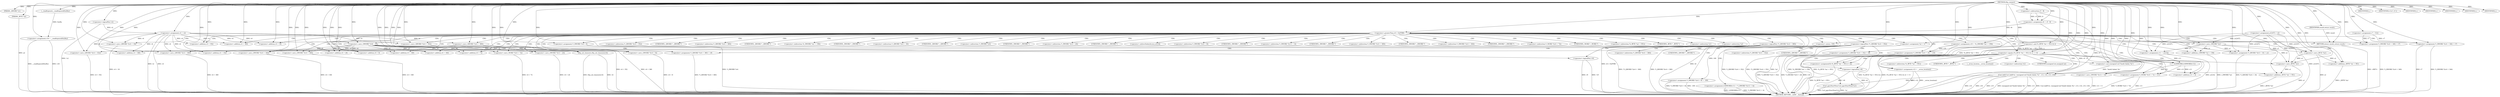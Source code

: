 digraph tftp_connect {  
"1000118" [label = "(METHOD,tftp_connect)" ]
"1000339" [label = "(METHOD_RETURN,__int64 __fastcall)" ]
"1000119" [label = "(PARAM,_QWORD *a1)" ]
"1000120" [label = "(PARAM,_BYTE *a2)" ]
"1000139" [label = "(<operator>.assignment,v18 = __readfsqword(0x28u))" ]
"1000141" [label = "(__readfsqword,__readfsqword(0x28u))" ]
"1000143" [label = "(<operator>.assignment,a1[167] = v2)" ]
"1000149" [label = "(<operator>.logicalNot,!v2)" ]
"1000151" [label = "(IDENTIFIER,L,)" ]
"1000152" [label = "(<operator>.assignment,v4 = v2)" ]
"1000156" [label = "(IDENTIFIER,v5,if ( v5 ))" ]
"1000158" [label = "(<operator>.assignment,v6 = v5 - 8)" ]
"1000160" [label = "(<operator>.subtraction,v5 - 8)" ]
"1000163" [label = "(IDENTIFIER,L,)" ]
"1000165" [label = "(<operator>.greaterThan,v6 > 0xFFB0)" ]
"1000168" [label = "(RETURN,return result;,return result;)" ]
"1000169" [label = "(IDENTIFIER,result,return result;)" ]
"1000172" [label = "(<operator>.assignment,v7 = 512)" ]
"1000176" [label = "(<operator>.logicalNot,!*(_QWORD *)(v4 + 352))" ]
"1000178" [label = "(<operator>.cast,(_QWORD *)(v4 + 352))" ]
"1000180" [label = "(<operator>.addition,v4 + 352)" ]
"1000184" [label = "(<operator>.assignment,*(_QWORD *)(v4 + 352) = v8)" ]
"1000186" [label = "(<operator>.cast,(_QWORD *)(v4 + 352))" ]
"1000188" [label = "(<operator>.addition,v4 + 352)" ]
"1000193" [label = "(<operator>.logicalNot,!v8)" ]
"1000195" [label = "(IDENTIFIER,L,)" ]
"1000197" [label = "(<operator>.logicalNot,!*(_QWORD *)(v4 + 360))" ]
"1000199" [label = "(<operator>.cast,(_QWORD *)(v4 + 360))" ]
"1000201" [label = "(<operator>.addition,v4 + 360)" ]
"1000205" [label = "(<operator>.assignment,*(_QWORD *)(v4 + 360) = v9)" ]
"1000207" [label = "(<operator>.cast,(_QWORD *)(v4 + 360))" ]
"1000209" [label = "(<operator>.addition,v4 + 360)" ]
"1000214" [label = "(<operator>.logicalNot,!v9)" ]
"1000216" [label = "(IDENTIFIER,L,)" ]
"1000217" [label = "(<operator>.assignment,v10 = *((_DWORD *)a1 + 156))" ]
"1000220" [label = "(<operator>.addition,(_DWORD *)a1 + 156)" ]
"1000221" [label = "(<operator>.cast,(_DWORD *)a1)" ]
"1000225" [label = "(<operator>.assignment,*(_QWORD *)(v4 + 16) = a1)" ]
"1000227" [label = "(<operator>.cast,(_QWORD *)(v4 + 16))" ]
"1000229" [label = "(<operator>.addition,v4 + 16)" ]
"1000233" [label = "(<operator>.assignment,*(_DWORD *)v4 = 0)" ]
"1000235" [label = "(<operator>.cast,(_DWORD *)v4)" ]
"1000239" [label = "(<operator>.assignment,*(_DWORD *)(v4 + 24) = v10)" ]
"1000241" [label = "(<operator>.cast,(_DWORD *)(v4 + 24))" ]
"1000243" [label = "(<operator>.addition,v4 + 24)" ]
"1000247" [label = "(<operator>.assignment,v11 = a1[14])" ]
"1000252" [label = "(<operator>.assignment,*(_DWORD *)(v4 + 8) = -100)" ]
"1000254" [label = "(<operator>.cast,(_DWORD *)(v4 + 8))" ]
"1000256" [label = "(<operator>.addition,v4 + 8)" ]
"1000259" [label = "(<operator>.minus,-100)" ]
"1000261" [label = "(<operator>.assignment,LODWORD(v11) = *(_DWORD *)(v11 + 4))" ]
"1000262" [label = "(LODWORD,LODWORD(v11))" ]
"1000265" [label = "(<operator>.cast,(_DWORD *)(v11 + 4))" ]
"1000267" [label = "(<operator>.addition,v11 + 4)" ]
"1000270" [label = "(<operator>.assignment,*(_DWORD *)(v4 + 340) = v7)" ]
"1000272" [label = "(<operator>.cast,(_DWORD *)(v4 + 340))" ]
"1000274" [label = "(<operator>.addition,v4 + 340)" ]
"1000278" [label = "(<operator>.assignment,*(_DWORD *)(v4 + 344) = v7)" ]
"1000280" [label = "(<operator>.cast,(_DWORD *)(v4 + 344))" ]
"1000282" [label = "(<operator>.addition,v4 + 344)" ]
"1000286" [label = "(<operator>.assignment,*(_WORD *)(v4 + 72) = v11)" ]
"1000288" [label = "(<operator>.cast,(_WORD *)(v4 + 72))" ]
"1000290" [label = "(<operator>.addition,v4 + 72)" ]
"1000294" [label = "(tftp_set_timeouts,tftp_set_timeouts(v4))" ]
"1000297" [label = "(<operator>.equals,(*((_BYTE *)a1 + 951) & 2) == 0)" ]
"1000298" [label = "(<operator>.and,*((_BYTE *)a1 + 951) & 2)" ]
"1000300" [label = "(<operator>.addition,(_BYTE *)a1 + 951)" ]
"1000301" [label = "(<operator>.cast,(_BYTE *)a1)" ]
"1000309" [label = "(<operator>.assignment,v12 = __errno_location())" ]
"1000312" [label = "(Curl_failf,Curl_failf(*a1, (unsigned int)\"bind() failed; %s\", v13, v14, v15, v16))" ]
"1000315" [label = "(<operator>.cast,(unsigned int)\"bind() failed; %s\")" ]
"1000322" [label = "(IDENTIFIER,L,)" ]
"1000323" [label = "(<operators>.assignmentOr,*((_BYTE *)a1 + 951) |= 2u)" ]
"1000325" [label = "(<operator>.addition,(_BYTE *)a1 + 951)" ]
"1000326" [label = "(<operator>.cast,(_BYTE *)a1)" ]
"1000331" [label = "(Curl_pgrsStartNow,Curl_pgrsStartNow(*a1))" ]
"1000334" [label = "(<operator>.assignment,*a2 = 1)" ]
"1000338" [label = "(IDENTIFIER,L,)" ]
"1000177" [label = "(<operator>.indirection,*(_QWORD *)(v4 + 352))" ]
"1000179" [label = "(UNKNOWN,_QWORD *,_QWORD *)" ]
"1000185" [label = "(<operator>.indirection,*(_QWORD *)(v4 + 352))" ]
"1000187" [label = "(UNKNOWN,_QWORD *,_QWORD *)" ]
"1000198" [label = "(<operator>.indirection,*(_QWORD *)(v4 + 360))" ]
"1000200" [label = "(UNKNOWN,_QWORD *,_QWORD *)" ]
"1000206" [label = "(<operator>.indirection,*(_QWORD *)(v4 + 360))" ]
"1000208" [label = "(UNKNOWN,_QWORD *,_QWORD *)" ]
"1000219" [label = "(<operator>.indirection,*((_DWORD *)a1 + 156))" ]
"1000222" [label = "(UNKNOWN,_DWORD *,_DWORD *)" ]
"1000226" [label = "(<operator>.indirection,*(_QWORD *)(v4 + 16))" ]
"1000228" [label = "(UNKNOWN,_QWORD *,_QWORD *)" ]
"1000234" [label = "(<operator>.indirection,*(_DWORD *)v4)" ]
"1000236" [label = "(UNKNOWN,_DWORD *,_DWORD *)" ]
"1000240" [label = "(<operator>.indirection,*(_DWORD *)(v4 + 24))" ]
"1000242" [label = "(UNKNOWN,_DWORD *,_DWORD *)" ]
"1000249" [label = "(<operator>.indirectIndexAccess,a1[14])" ]
"1000253" [label = "(<operator>.indirection,*(_DWORD *)(v4 + 8))" ]
"1000255" [label = "(UNKNOWN,_DWORD *,_DWORD *)" ]
"1000264" [label = "(<operator>.indirection,*(_DWORD *)(v11 + 4))" ]
"1000266" [label = "(UNKNOWN,_DWORD *,_DWORD *)" ]
"1000271" [label = "(<operator>.indirection,*(_DWORD *)(v4 + 340))" ]
"1000273" [label = "(UNKNOWN,_DWORD *,_DWORD *)" ]
"1000279" [label = "(<operator>.indirection,*(_DWORD *)(v4 + 344))" ]
"1000281" [label = "(UNKNOWN,_DWORD *,_DWORD *)" ]
"1000287" [label = "(<operator>.indirection,*(_WORD *)(v4 + 72))" ]
"1000289" [label = "(UNKNOWN,_WORD *,_WORD *)" ]
"1000299" [label = "(<operator>.indirection,*((_BYTE *)a1 + 951))" ]
"1000302" [label = "(UNKNOWN,_BYTE *,_BYTE *)" ]
"1000311" [label = "(__errno_location,__errno_location())" ]
"1000313" [label = "(<operator>.indirection,*a1)" ]
"1000316" [label = "(UNKNOWN,unsigned int,unsigned int)" ]
"1000324" [label = "(<operator>.indirection,*((_BYTE *)a1 + 951))" ]
"1000327" [label = "(UNKNOWN,_BYTE *,_BYTE *)" ]
"1000332" [label = "(<operator>.indirection,*a1)" ]
"1000335" [label = "(<operator>.indirection,*a2)" ]
  "1000294" -> "1000339"  [ label = "DDG: tftp_set_timeouts(v4)"] 
  "1000286" -> "1000339"  [ label = "DDG: v11"] 
  "1000139" -> "1000339"  [ label = "DDG: __readfsqword(0x28u)"] 
  "1000331" -> "1000339"  [ label = "DDG: Curl_pgrsStartNow(*a1)"] 
  "1000143" -> "1000339"  [ label = "DDG: a1[167]"] 
  "1000241" -> "1000339"  [ label = "DDG: v4 + 24"] 
  "1000160" -> "1000339"  [ label = "DDG: v5"] 
  "1000265" -> "1000339"  [ label = "DDG: v11 + 4"] 
  "1000193" -> "1000339"  [ label = "DDG: v8"] 
  "1000294" -> "1000339"  [ label = "DDG: v4"] 
  "1000334" -> "1000339"  [ label = "DDG: *a2"] 
  "1000120" -> "1000339"  [ label = "DDG: a2"] 
  "1000165" -> "1000339"  [ label = "DDG: v6"] 
  "1000252" -> "1000339"  [ label = "DDG: -100"] 
  "1000312" -> "1000339"  [ label = "DDG: v14"] 
  "1000312" -> "1000339"  [ label = "DDG: v16"] 
  "1000239" -> "1000339"  [ label = "DDG: v10"] 
  "1000227" -> "1000339"  [ label = "DDG: v4 + 16"] 
  "1000288" -> "1000339"  [ label = "DDG: v4 + 72"] 
  "1000220" -> "1000339"  [ label = "DDG: (_DWORD *)a1"] 
  "1000233" -> "1000339"  [ label = "DDG: *(_DWORD *)v4"] 
  "1000254" -> "1000339"  [ label = "DDG: v4 + 8"] 
  "1000272" -> "1000339"  [ label = "DDG: v4 + 340"] 
  "1000297" -> "1000339"  [ label = "DDG: *((_BYTE *)a1 + 951) & 2"] 
  "1000312" -> "1000339"  [ label = "DDG: v15"] 
  "1000300" -> "1000339"  [ label = "DDG: (_BYTE *)a1"] 
  "1000214" -> "1000339"  [ label = "DDG: !v9"] 
  "1000225" -> "1000339"  [ label = "DDG: *(_QWORD *)(v4 + 16)"] 
  "1000152" -> "1000339"  [ label = "DDG: v4"] 
  "1000149" -> "1000339"  [ label = "DDG: !v2"] 
  "1000178" -> "1000339"  [ label = "DDG: v4 + 352"] 
  "1000309" -> "1000339"  [ label = "DDG: v12"] 
  "1000252" -> "1000339"  [ label = "DDG: *(_DWORD *)(v4 + 8)"] 
  "1000280" -> "1000339"  [ label = "DDG: v4 + 344"] 
  "1000214" -> "1000339"  [ label = "DDG: v9"] 
  "1000270" -> "1000339"  [ label = "DDG: *(_DWORD *)(v4 + 340)"] 
  "1000184" -> "1000339"  [ label = "DDG: *(_QWORD *)(v4 + 352)"] 
  "1000193" -> "1000339"  [ label = "DDG: !v8"] 
  "1000278" -> "1000339"  [ label = "DDG: *(_DWORD *)(v4 + 344)"] 
  "1000247" -> "1000339"  [ label = "DDG: a1[14]"] 
  "1000301" -> "1000339"  [ label = "DDG: a1"] 
  "1000309" -> "1000339"  [ label = "DDG: __errno_location()"] 
  "1000286" -> "1000339"  [ label = "DDG: *(_WORD *)(v4 + 72)"] 
  "1000197" -> "1000339"  [ label = "DDG: *(_QWORD *)(v4 + 360)"] 
  "1000331" -> "1000339"  [ label = "DDG: *a1"] 
  "1000207" -> "1000339"  [ label = "DDG: v4 + 360"] 
  "1000186" -> "1000339"  [ label = "DDG: v4 + 352"] 
  "1000312" -> "1000339"  [ label = "DDG: (unsigned int)\"bind() failed; %s\""] 
  "1000326" -> "1000339"  [ label = "DDG: a1"] 
  "1000199" -> "1000339"  [ label = "DDG: v4 + 360"] 
  "1000205" -> "1000339"  [ label = "DDG: *(_QWORD *)(v4 + 360)"] 
  "1000176" -> "1000339"  [ label = "DDG: *(_QWORD *)(v4 + 352)"] 
  "1000176" -> "1000339"  [ label = "DDG: !*(_QWORD *)(v4 + 352)"] 
  "1000298" -> "1000339"  [ label = "DDG: *((_BYTE *)a1 + 951)"] 
  "1000139" -> "1000339"  [ label = "DDG: v18"] 
  "1000261" -> "1000339"  [ label = "DDG: *(_DWORD *)(v11 + 4)"] 
  "1000158" -> "1000339"  [ label = "DDG: v5 - 8"] 
  "1000312" -> "1000339"  [ label = "DDG: v13"] 
  "1000261" -> "1000339"  [ label = "DDG: LODWORD(v11)"] 
  "1000325" -> "1000339"  [ label = "DDG: (_BYTE *)a1"] 
  "1000197" -> "1000339"  [ label = "DDG: !*(_QWORD *)(v4 + 360)"] 
  "1000297" -> "1000339"  [ label = "DDG: (*((_BYTE *)a1 + 951) & 2) == 0"] 
  "1000152" -> "1000339"  [ label = "DDG: v2"] 
  "1000239" -> "1000339"  [ label = "DDG: *(_DWORD *)(v4 + 24)"] 
  "1000323" -> "1000339"  [ label = "DDG: *((_BYTE *)a1 + 951)"] 
  "1000312" -> "1000339"  [ label = "DDG: Curl_failf(*a1, (unsigned int)\"bind() failed; %s\", v13, v14, v15, v16)"] 
  "1000165" -> "1000339"  [ label = "DDG: v6 > 0xFFB0"] 
  "1000217" -> "1000339"  [ label = "DDG: *((_DWORD *)a1 + 156)"] 
  "1000278" -> "1000339"  [ label = "DDG: v7"] 
  "1000168" -> "1000339"  [ label = "DDG: <RET>"] 
  "1000118" -> "1000119"  [ label = "DDG: "] 
  "1000118" -> "1000120"  [ label = "DDG: "] 
  "1000141" -> "1000139"  [ label = "DDG: 0x28u"] 
  "1000118" -> "1000139"  [ label = "DDG: "] 
  "1000118" -> "1000141"  [ label = "DDG: "] 
  "1000118" -> "1000143"  [ label = "DDG: "] 
  "1000118" -> "1000149"  [ label = "DDG: "] 
  "1000118" -> "1000151"  [ label = "DDG: "] 
  "1000149" -> "1000152"  [ label = "DDG: v2"] 
  "1000118" -> "1000152"  [ label = "DDG: "] 
  "1000118" -> "1000156"  [ label = "DDG: "] 
  "1000160" -> "1000158"  [ label = "DDG: v5"] 
  "1000160" -> "1000158"  [ label = "DDG: 8"] 
  "1000118" -> "1000158"  [ label = "DDG: "] 
  "1000118" -> "1000160"  [ label = "DDG: "] 
  "1000118" -> "1000163"  [ label = "DDG: "] 
  "1000158" -> "1000165"  [ label = "DDG: v6"] 
  "1000118" -> "1000165"  [ label = "DDG: "] 
  "1000169" -> "1000168"  [ label = "DDG: result"] 
  "1000118" -> "1000168"  [ label = "DDG: "] 
  "1000118" -> "1000169"  [ label = "DDG: "] 
  "1000118" -> "1000172"  [ label = "DDG: "] 
  "1000152" -> "1000178"  [ label = "DDG: v4"] 
  "1000118" -> "1000178"  [ label = "DDG: "] 
  "1000152" -> "1000180"  [ label = "DDG: v4"] 
  "1000118" -> "1000180"  [ label = "DDG: "] 
  "1000118" -> "1000184"  [ label = "DDG: "] 
  "1000118" -> "1000186"  [ label = "DDG: "] 
  "1000152" -> "1000186"  [ label = "DDG: v4"] 
  "1000118" -> "1000188"  [ label = "DDG: "] 
  "1000152" -> "1000188"  [ label = "DDG: v4"] 
  "1000118" -> "1000193"  [ label = "DDG: "] 
  "1000118" -> "1000195"  [ label = "DDG: "] 
  "1000118" -> "1000199"  [ label = "DDG: "] 
  "1000152" -> "1000199"  [ label = "DDG: v4"] 
  "1000118" -> "1000201"  [ label = "DDG: "] 
  "1000152" -> "1000201"  [ label = "DDG: v4"] 
  "1000118" -> "1000205"  [ label = "DDG: "] 
  "1000118" -> "1000207"  [ label = "DDG: "] 
  "1000152" -> "1000207"  [ label = "DDG: v4"] 
  "1000118" -> "1000209"  [ label = "DDG: "] 
  "1000152" -> "1000209"  [ label = "DDG: v4"] 
  "1000118" -> "1000214"  [ label = "DDG: "] 
  "1000118" -> "1000216"  [ label = "DDG: "] 
  "1000118" -> "1000217"  [ label = "DDG: "] 
  "1000221" -> "1000220"  [ label = "DDG: a1"] 
  "1000143" -> "1000221"  [ label = "DDG: a1[167]"] 
  "1000118" -> "1000221"  [ label = "DDG: "] 
  "1000118" -> "1000220"  [ label = "DDG: "] 
  "1000143" -> "1000225"  [ label = "DDG: a1[167]"] 
  "1000221" -> "1000225"  [ label = "DDG: a1"] 
  "1000118" -> "1000225"  [ label = "DDG: "] 
  "1000118" -> "1000227"  [ label = "DDG: "] 
  "1000152" -> "1000227"  [ label = "DDG: v4"] 
  "1000118" -> "1000229"  [ label = "DDG: "] 
  "1000152" -> "1000229"  [ label = "DDG: v4"] 
  "1000118" -> "1000233"  [ label = "DDG: "] 
  "1000118" -> "1000235"  [ label = "DDG: "] 
  "1000152" -> "1000235"  [ label = "DDG: v4"] 
  "1000217" -> "1000239"  [ label = "DDG: v10"] 
  "1000118" -> "1000239"  [ label = "DDG: "] 
  "1000235" -> "1000241"  [ label = "DDG: v4"] 
  "1000118" -> "1000241"  [ label = "DDG: "] 
  "1000235" -> "1000243"  [ label = "DDG: v4"] 
  "1000118" -> "1000243"  [ label = "DDG: "] 
  "1000143" -> "1000247"  [ label = "DDG: a1[167]"] 
  "1000221" -> "1000247"  [ label = "DDG: a1"] 
  "1000118" -> "1000247"  [ label = "DDG: "] 
  "1000259" -> "1000252"  [ label = "DDG: 100"] 
  "1000118" -> "1000254"  [ label = "DDG: "] 
  "1000235" -> "1000254"  [ label = "DDG: v4"] 
  "1000118" -> "1000256"  [ label = "DDG: "] 
  "1000235" -> "1000256"  [ label = "DDG: v4"] 
  "1000118" -> "1000259"  [ label = "DDG: "] 
  "1000247" -> "1000262"  [ label = "DDG: v11"] 
  "1000118" -> "1000262"  [ label = "DDG: "] 
  "1000262" -> "1000265"  [ label = "DDG: v11"] 
  "1000118" -> "1000265"  [ label = "DDG: "] 
  "1000262" -> "1000267"  [ label = "DDG: v11"] 
  "1000118" -> "1000267"  [ label = "DDG: "] 
  "1000172" -> "1000270"  [ label = "DDG: v7"] 
  "1000118" -> "1000270"  [ label = "DDG: "] 
  "1000118" -> "1000272"  [ label = "DDG: "] 
  "1000235" -> "1000272"  [ label = "DDG: v4"] 
  "1000118" -> "1000274"  [ label = "DDG: "] 
  "1000235" -> "1000274"  [ label = "DDG: v4"] 
  "1000118" -> "1000278"  [ label = "DDG: "] 
  "1000172" -> "1000278"  [ label = "DDG: v7"] 
  "1000118" -> "1000280"  [ label = "DDG: "] 
  "1000235" -> "1000280"  [ label = "DDG: v4"] 
  "1000118" -> "1000282"  [ label = "DDG: "] 
  "1000235" -> "1000282"  [ label = "DDG: v4"] 
  "1000118" -> "1000286"  [ label = "DDG: "] 
  "1000262" -> "1000286"  [ label = "DDG: v11"] 
  "1000118" -> "1000288"  [ label = "DDG: "] 
  "1000235" -> "1000288"  [ label = "DDG: v4"] 
  "1000118" -> "1000290"  [ label = "DDG: "] 
  "1000235" -> "1000290"  [ label = "DDG: v4"] 
  "1000118" -> "1000294"  [ label = "DDG: "] 
  "1000235" -> "1000294"  [ label = "DDG: v4"] 
  "1000298" -> "1000297"  [ label = "DDG: *((_BYTE *)a1 + 951)"] 
  "1000298" -> "1000297"  [ label = "DDG: 2"] 
  "1000301" -> "1000300"  [ label = "DDG: a1"] 
  "1000143" -> "1000301"  [ label = "DDG: a1[167]"] 
  "1000118" -> "1000301"  [ label = "DDG: "] 
  "1000221" -> "1000301"  [ label = "DDG: a1"] 
  "1000118" -> "1000300"  [ label = "DDG: "] 
  "1000118" -> "1000298"  [ label = "DDG: "] 
  "1000118" -> "1000297"  [ label = "DDG: "] 
  "1000118" -> "1000309"  [ label = "DDG: "] 
  "1000315" -> "1000312"  [ label = "DDG: \"bind() failed; %s\""] 
  "1000118" -> "1000315"  [ label = "DDG: "] 
  "1000118" -> "1000312"  [ label = "DDG: "] 
  "1000118" -> "1000322"  [ label = "DDG: "] 
  "1000118" -> "1000323"  [ label = "DDG: "] 
  "1000298" -> "1000323"  [ label = "DDG: *((_BYTE *)a1 + 951)"] 
  "1000326" -> "1000325"  [ label = "DDG: a1"] 
  "1000143" -> "1000326"  [ label = "DDG: a1[167]"] 
  "1000301" -> "1000326"  [ label = "DDG: a1"] 
  "1000118" -> "1000326"  [ label = "DDG: "] 
  "1000221" -> "1000326"  [ label = "DDG: a1"] 
  "1000118" -> "1000325"  [ label = "DDG: "] 
  "1000312" -> "1000331"  [ label = "DDG: *a1"] 
  "1000118" -> "1000334"  [ label = "DDG: "] 
  "1000118" -> "1000338"  [ label = "DDG: "] 
  "1000165" -> "1000176"  [ label = "CDG: "] 
  "1000165" -> "1000168"  [ label = "CDG: "] 
  "1000165" -> "1000180"  [ label = "CDG: "] 
  "1000165" -> "1000179"  [ label = "CDG: "] 
  "1000165" -> "1000178"  [ label = "CDG: "] 
  "1000165" -> "1000177"  [ label = "CDG: "] 
  "1000165" -> "1000201"  [ label = "CDG: "] 
  "1000165" -> "1000200"  [ label = "CDG: "] 
  "1000165" -> "1000199"  [ label = "CDG: "] 
  "1000165" -> "1000198"  [ label = "CDG: "] 
  "1000165" -> "1000197"  [ label = "CDG: "] 
  "1000165" -> "1000222"  [ label = "CDG: "] 
  "1000165" -> "1000221"  [ label = "CDG: "] 
  "1000165" -> "1000220"  [ label = "CDG: "] 
  "1000165" -> "1000219"  [ label = "CDG: "] 
  "1000165" -> "1000217"  [ label = "CDG: "] 
  "1000165" -> "1000240"  [ label = "CDG: "] 
  "1000165" -> "1000239"  [ label = "CDG: "] 
  "1000165" -> "1000236"  [ label = "CDG: "] 
  "1000165" -> "1000235"  [ label = "CDG: "] 
  "1000165" -> "1000234"  [ label = "CDG: "] 
  "1000165" -> "1000233"  [ label = "CDG: "] 
  "1000165" -> "1000229"  [ label = "CDG: "] 
  "1000165" -> "1000228"  [ label = "CDG: "] 
  "1000165" -> "1000227"  [ label = "CDG: "] 
  "1000165" -> "1000226"  [ label = "CDG: "] 
  "1000165" -> "1000225"  [ label = "CDG: "] 
  "1000165" -> "1000256"  [ label = "CDG: "] 
  "1000165" -> "1000255"  [ label = "CDG: "] 
  "1000165" -> "1000254"  [ label = "CDG: "] 
  "1000165" -> "1000253"  [ label = "CDG: "] 
  "1000165" -> "1000252"  [ label = "CDG: "] 
  "1000165" -> "1000249"  [ label = "CDG: "] 
  "1000165" -> "1000247"  [ label = "CDG: "] 
  "1000165" -> "1000243"  [ label = "CDG: "] 
  "1000165" -> "1000242"  [ label = "CDG: "] 
  "1000165" -> "1000241"  [ label = "CDG: "] 
  "1000165" -> "1000272"  [ label = "CDG: "] 
  "1000165" -> "1000271"  [ label = "CDG: "] 
  "1000165" -> "1000270"  [ label = "CDG: "] 
  "1000165" -> "1000267"  [ label = "CDG: "] 
  "1000165" -> "1000266"  [ label = "CDG: "] 
  "1000165" -> "1000265"  [ label = "CDG: "] 
  "1000165" -> "1000264"  [ label = "CDG: "] 
  "1000165" -> "1000262"  [ label = "CDG: "] 
  "1000165" -> "1000261"  [ label = "CDG: "] 
  "1000165" -> "1000259"  [ label = "CDG: "] 
  "1000165" -> "1000288"  [ label = "CDG: "] 
  "1000165" -> "1000287"  [ label = "CDG: "] 
  "1000165" -> "1000286"  [ label = "CDG: "] 
  "1000165" -> "1000282"  [ label = "CDG: "] 
  "1000165" -> "1000281"  [ label = "CDG: "] 
  "1000165" -> "1000280"  [ label = "CDG: "] 
  "1000165" -> "1000279"  [ label = "CDG: "] 
  "1000165" -> "1000278"  [ label = "CDG: "] 
  "1000165" -> "1000274"  [ label = "CDG: "] 
  "1000165" -> "1000273"  [ label = "CDG: "] 
  "1000165" -> "1000302"  [ label = "CDG: "] 
  "1000165" -> "1000301"  [ label = "CDG: "] 
  "1000165" -> "1000300"  [ label = "CDG: "] 
  "1000165" -> "1000299"  [ label = "CDG: "] 
  "1000165" -> "1000298"  [ label = "CDG: "] 
  "1000165" -> "1000297"  [ label = "CDG: "] 
  "1000165" -> "1000294"  [ label = "CDG: "] 
  "1000165" -> "1000290"  [ label = "CDG: "] 
  "1000165" -> "1000289"  [ label = "CDG: "] 
  "1000165" -> "1000335"  [ label = "CDG: "] 
  "1000165" -> "1000334"  [ label = "CDG: "] 
  "1000165" -> "1000332"  [ label = "CDG: "] 
  "1000165" -> "1000331"  [ label = "CDG: "] 
  "1000176" -> "1000188"  [ label = "CDG: "] 
  "1000176" -> "1000187"  [ label = "CDG: "] 
  "1000176" -> "1000186"  [ label = "CDG: "] 
  "1000176" -> "1000185"  [ label = "CDG: "] 
  "1000176" -> "1000184"  [ label = "CDG: "] 
  "1000176" -> "1000193"  [ label = "CDG: "] 
  "1000197" -> "1000208"  [ label = "CDG: "] 
  "1000197" -> "1000207"  [ label = "CDG: "] 
  "1000197" -> "1000206"  [ label = "CDG: "] 
  "1000197" -> "1000205"  [ label = "CDG: "] 
  "1000197" -> "1000214"  [ label = "CDG: "] 
  "1000197" -> "1000209"  [ label = "CDG: "] 
  "1000297" -> "1000316"  [ label = "CDG: "] 
  "1000297" -> "1000315"  [ label = "CDG: "] 
  "1000297" -> "1000313"  [ label = "CDG: "] 
  "1000297" -> "1000312"  [ label = "CDG: "] 
  "1000297" -> "1000311"  [ label = "CDG: "] 
  "1000297" -> "1000309"  [ label = "CDG: "] 
  "1000297" -> "1000327"  [ label = "CDG: "] 
  "1000297" -> "1000326"  [ label = "CDG: "] 
  "1000297" -> "1000325"  [ label = "CDG: "] 
  "1000297" -> "1000324"  [ label = "CDG: "] 
  "1000297" -> "1000323"  [ label = "CDG: "] 
}
